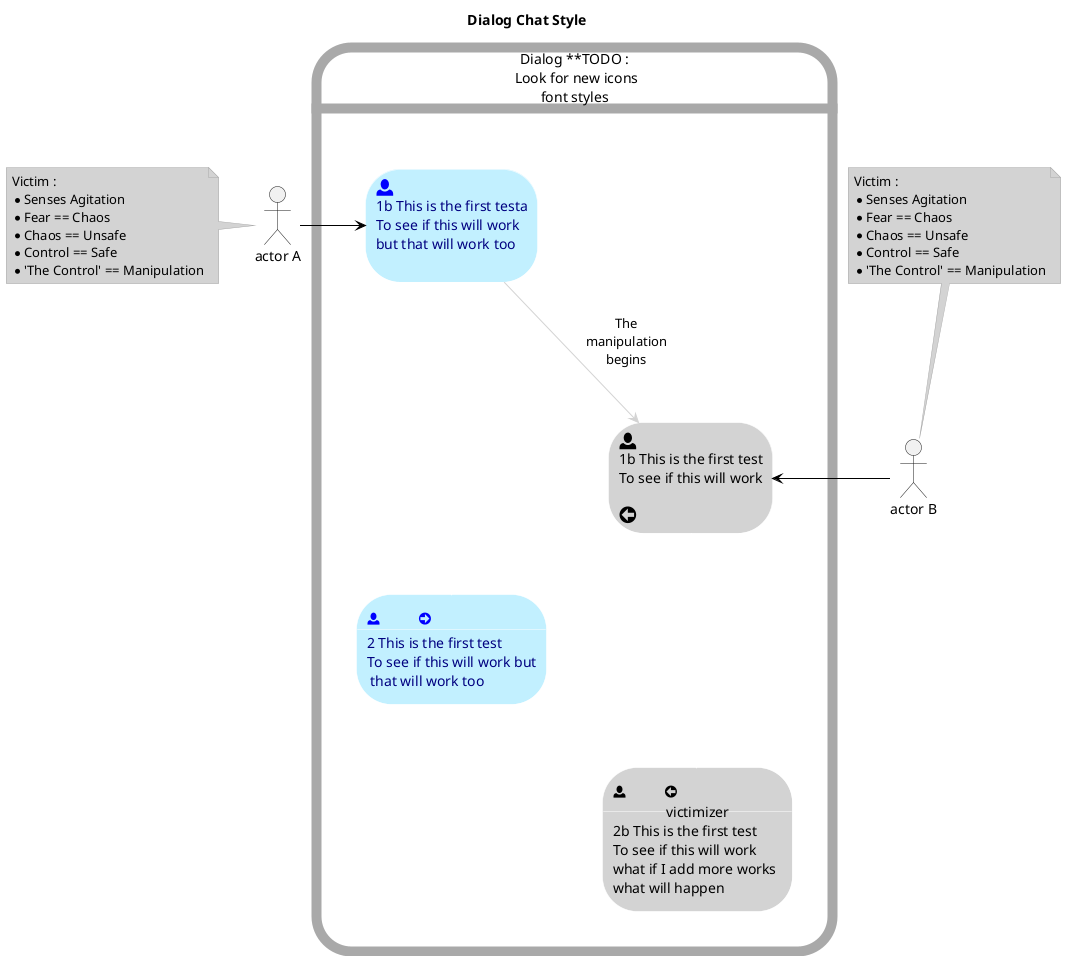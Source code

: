 @startuml

!include <material/account.puml>

' left to right direction
skinparam maxMessageSize 60
hide stereotype
hide header
' skinparam roundCorner 70
skinparam Shadowing false

skinparam rectangle {
    roundCorner 70
    Shadowing false
    borderColor white
    BackgroundColor<<perc>> lightgrey
    fontcolor<<perc>> black
    BackgroundColor<<victim>> application
    fontcolor<<victim>> navy
    fontStyle<<victim>> segoeui

}

skinparam card {
    BackgroundColor white
    borderColor darkgrey
    borderThickness 10
    roundCorner 70
    fontStyle roboto
}

skinparam note {
    BackgroundColor lightgrey
    borderColor darkgrey
}

title Dialog Chat Style

actor "actor A" as actorA
actor "actor B" as actorB

card "Dialog **TODO :\n Look for new icons\nfont styles" as boarder {

    rectangle " " as diagBoxA {
        rectangle rectdiag1 <<victim>> as "
    '     <color:blue><size:25><&person></size></color>
    '    ==
        <color:blue><size:25><&person></size></color>
        1b This is the first testa
        To see if this will work
        but that will work too

        ' <size:18><&arrow-circle-right></size>
        "
        rectangle rectdiag2 <<victim>> as "
        <color:blue><size:18><&person>\t<&arrow-circle-right></size></color>
        __
        2 This is the first test
        To see if this will work but
         that will work too
        "
    }

    rectangle " " as diagBoxB {
        rectangle rectdiag1b <<perc>> as "
        <color:black><size:25><&person></size></color>
        1b This is the first test
        To see if this will work

        <size:25><&arrow-circle-left></size>
        "
        rectangle rectdiag2b <<perc>> as "
        <color:black><size:18><&person>\t<&arrow-circle-left></size></color>
        __victimizer__
        2b This is the first test
        To see if this will work
        what if I add more works
        what will happen
        "
    }
}
    note left of actorA
    Victim :
    * Senses Agitation
    * Fear == Chaos
    * Chaos == Unsafe
    * Control == Safe
    * 'The Control' == Manipulation
    end note

    note top of actorB
    Victim :
    * Senses Agitation
    * Fear == Chaos
    * Chaos == Unsafe
    * Control == Safe
    * 'The Control' == Manipulation
    end note

actorA -right-> rectdiag1 #line:black
actorB -left-> rectdiag1b #line:black

rectdiag1 --down-> rectdiag2 #line:white
rectdiag1b --down-> rectdiag2b #line:white

' Convo Flow
rectdiag1 -down-> rectdiag1b #line:lightgrey : The manipulation\nbegins
rectdiag1b -down-> rectdiag2 #line:white
rectdiag2 -down-> rectdiag2b #line:white

' rectdiag1 ----right----> rectdiag1B : manipulation delivered\t
' rectdiag1B ----left----> rectdiag1 : insult-or-injury response\t

' rectdiag2 --right--> rectdiag2B : manipulation delivered\t
' rectdiag2B --left--> rectdiag2 :insult-or-injury response\t




' =======================================



' actor1 -right-> dialog1
' dialog1b <-right- actor2

' Link Dialogs

' dialog1 -down-> dialog2
' dialog2 -down-> dialog3
' dialog3 -down-> dialog4

' dialog1 -down-> respbox2
' ' respbox1 -down-> dialog2
' respbox2 -down->respbox3
' respbox3 -down->respbox4

' dialog1b -down-> dialog2b
' dialog2b -down-> dialog3b
' dialog3b -down-> dialog4b

' respbox1b -down->respbox2b
' respbox2b -down->respbox3b
' respbox3b -down->respbox4b

' Convo Flow
' dialog1 ----right----> dialog1b : This is a test for looping
' dialog1b ----left----> dialog1 : this is another test

' dialog2 ----right----> dialog2b : This is a test
' dialog2b ----left----> dialog2 : this is another test

' dialog3 ---> dialog3b
' dialog3b ---> dialog3

' dialog4 ---> dialog4b
' dialog4b ---> dialog4


@enduml